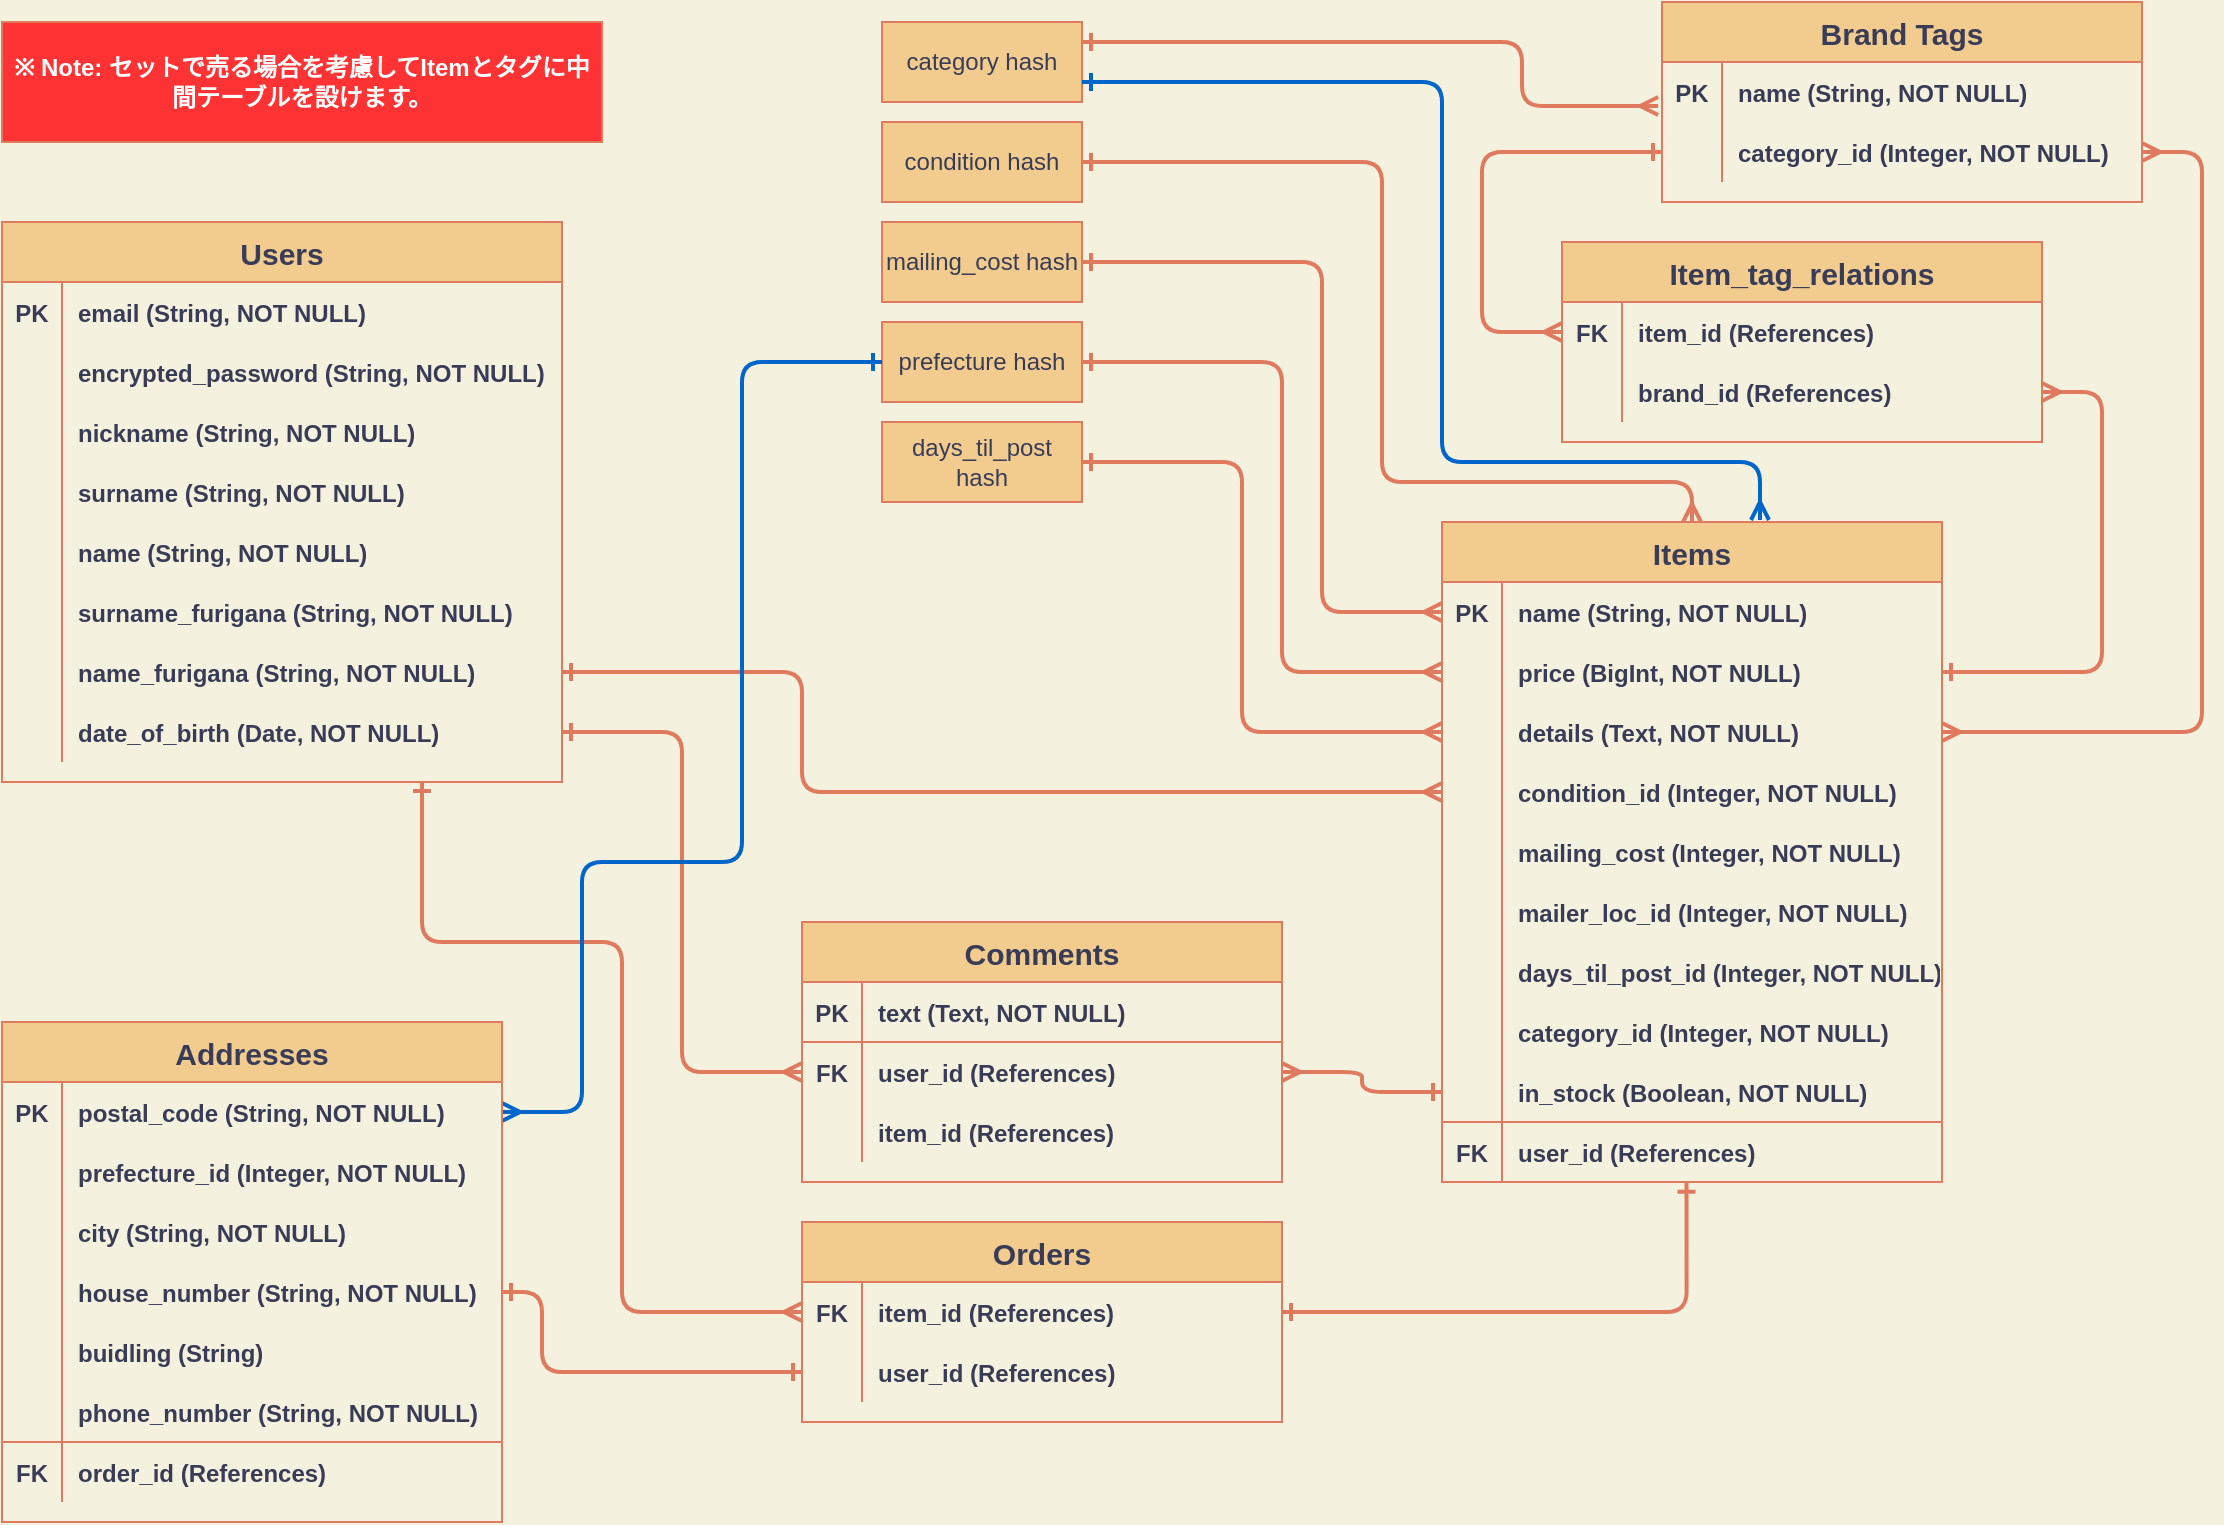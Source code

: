 <mxfile version="14.2.4" type="embed">
    <diagram id="wssAqdVFBSoxanLyzvGt" name="Page-1">
        <mxGraphModel dx="968" dy="557" grid="1" gridSize="10" guides="1" tooltips="1" connect="1" arrows="1" fold="1" page="1" pageScale="1" pageWidth="1169" pageHeight="827" background="#F4F1DE" math="0" shadow="0">
            <root>
                <mxCell id="0"/>
                <mxCell id="1" parent="0"/>
                <mxCell id="485" value="" style="fontSize=12;html=1;endArrow=ERmany;strokeColor=#E07A5F;strokeWidth=2;fillColor=#F2CC8F;entryX=0;entryY=0.5;entryDx=0;entryDy=0;exitX=0.75;exitY=1;exitDx=0;exitDy=0;edgeStyle=orthogonalEdgeStyle;startArrow=ERone;startFill=0;" parent="1" source="361" target="476" edge="1">
                    <mxGeometry width="100" height="100" relative="1" as="geometry">
                        <mxPoint x="340" y="470" as="sourcePoint"/>
                        <mxPoint x="420" y="710" as="targetPoint"/>
                        <Array as="points">
                            <mxPoint x="290" y="480"/>
                            <mxPoint x="390" y="480"/>
                            <mxPoint x="390" y="665"/>
                        </Array>
                    </mxGeometry>
                </mxCell>
                <mxCell id="419" value="" style="fontSize=12;html=1;endArrow=ERmany;strokeColor=#E07A5F;strokeWidth=2;fillColor=#F2CC8F;entryX=0;entryY=0.5;entryDx=0;entryDy=0;exitX=1;exitY=0.5;exitDx=0;exitDy=0;edgeStyle=orthogonalEdgeStyle;startArrow=ERone;startFill=0;" parent="1" source="377" target="384" edge="1">
                    <mxGeometry width="100" height="100" relative="1" as="geometry">
                        <mxPoint x="510" y="270" as="sourcePoint"/>
                        <mxPoint x="430" y="370" as="targetPoint"/>
                    </mxGeometry>
                </mxCell>
                <mxCell id="429" value="" style="edgeStyle=orthogonalEdgeStyle;fontSize=12;html=1;endArrow=ERmany;strokeColor=#E07A5F;fillColor=#F2CC8F;strokeWidth=2;startArrow=ERone;startFill=0;endFill=0;entryX=0;entryY=0.5;entryDx=0;entryDy=0;exitX=1;exitY=0.5;exitDx=0;exitDy=0;" parent="1" source="374" target="342" edge="1">
                    <mxGeometry width="100" height="100" relative="1" as="geometry">
                        <mxPoint x="610" y="310" as="sourcePoint"/>
                        <mxPoint x="730" y="405" as="targetPoint"/>
                        <Array as="points">
                            <mxPoint x="480" y="345"/>
                            <mxPoint x="480" y="405"/>
                        </Array>
                    </mxGeometry>
                </mxCell>
                <mxCell id="418" value="" style="fontSize=12;html=1;endArrow=ERmany;strokeColor=#E07A5F;strokeWidth=2;fillColor=#F2CC8F;exitX=0;exitY=0.5;exitDx=0;exitDy=0;edgeStyle=orthogonalEdgeStyle;startArrow=ERone;startFill=0;entryX=1;entryY=0.5;entryDx=0;entryDy=0;" parent="1" source="482" target="384" edge="1">
                    <mxGeometry width="100" height="100" relative="1" as="geometry">
                        <mxPoint x="790" y="310" as="sourcePoint"/>
                        <mxPoint x="760" y="560" as="targetPoint"/>
                        <Array as="points">
                            <mxPoint x="760" y="555"/>
                            <mxPoint x="760" y="545"/>
                        </Array>
                    </mxGeometry>
                </mxCell>
                <mxCell id="425" value="prefecture hash" style="whiteSpace=wrap;html=1;align=center;rounded=0;sketch=0;strokeColor=#E07A5F;fillColor=#F2CC8F;fontColor=#393C56;" parent="1" vertex="1">
                    <mxGeometry x="520" y="170" width="100" height="40" as="geometry"/>
                </mxCell>
                <mxCell id="427" value="category hash" style="whiteSpace=wrap;html=1;align=center;rounded=0;sketch=0;strokeColor=#E07A5F;fillColor=#F2CC8F;fontColor=#393C56;" parent="1" vertex="1">
                    <mxGeometry x="520" y="20" width="100" height="40" as="geometry"/>
                </mxCell>
                <mxCell id="439" value="condition hash" style="whiteSpace=wrap;html=1;align=center;rounded=0;sketch=0;strokeColor=#E07A5F;fillColor=#F2CC8F;fontColor=#393C56;" parent="1" vertex="1">
                    <mxGeometry x="520" y="70" width="100" height="40" as="geometry"/>
                </mxCell>
                <mxCell id="440" value="" style="edgeStyle=orthogonalEdgeStyle;fontSize=12;html=1;endArrow=ERmany;fillColor=#F2CC8F;strokeWidth=2;startArrow=ERone;startFill=0;endFill=0;exitX=1;exitY=0.75;exitDx=0;exitDy=0;strokeColor=#0066CC;" parent="1" source="427" edge="1">
                    <mxGeometry width="100" height="100" relative="1" as="geometry">
                        <mxPoint x="690" y="40" as="sourcePoint"/>
                        <mxPoint x="959" y="269" as="targetPoint"/>
                        <Array as="points">
                            <mxPoint x="800" y="50"/>
                            <mxPoint x="800" y="240"/>
                            <mxPoint x="959" y="240"/>
                        </Array>
                    </mxGeometry>
                </mxCell>
                <mxCell id="442" value="&lt;b&gt;※ Note: セットで売る場合を考慮してItemとタグに中間テーブルを設けます。&lt;/b&gt;" style="whiteSpace=wrap;html=1;align=center;rounded=0;sketch=0;strokeColor=#E07A5F;fillColor=#FF3333;fontColor=#FFFFFF;" parent="1" vertex="1">
                    <mxGeometry x="80" y="20" width="300" height="60" as="geometry"/>
                </mxCell>
                <mxCell id="486" value="" style="fontSize=12;html=1;endArrow=ERone;strokeColor=#E07A5F;strokeWidth=2;fillColor=#F2CC8F;entryX=1;entryY=0.5;entryDx=0;entryDy=0;exitX=0.489;exitY=1.011;exitDx=0;exitDy=0;edgeStyle=orthogonalEdgeStyle;startArrow=ERone;startFill=0;exitPerimeter=0;endFill=0;" parent="1" source="351" target="476" edge="1">
                    <mxGeometry width="100" height="100" relative="1" as="geometry">
                        <mxPoint x="920" y="670" as="sourcePoint"/>
                        <mxPoint x="840" y="750" as="targetPoint"/>
                    </mxGeometry>
                </mxCell>
                <mxCell id="490" value="" style="edgeStyle=orthogonalEdgeStyle;fontSize=12;html=1;endArrow=ERmany;strokeColor=#E07A5F;fillColor=#F2CC8F;exitX=0;exitY=0.5;exitDx=0;exitDy=0;strokeWidth=2;startArrow=ERone;startFill=0;endFill=0;entryX=0;entryY=0.5;entryDx=0;entryDy=0;" parent="1" source="487" target="431" edge="1">
                    <mxGeometry width="100" height="100" relative="1" as="geometry">
                        <mxPoint x="740" y="170" as="sourcePoint"/>
                        <mxPoint x="872.5" y="280" as="targetPoint"/>
                        <Array as="points">
                            <mxPoint x="820" y="85"/>
                            <mxPoint x="820" y="175"/>
                        </Array>
                    </mxGeometry>
                </mxCell>
                <mxCell id="491" value="" style="edgeStyle=orthogonalEdgeStyle;fontSize=12;html=1;endArrow=ERone;strokeColor=#E07A5F;fillColor=#F2CC8F;exitX=1;exitY=0.5;exitDx=0;exitDy=0;strokeWidth=2;startArrow=ERmany;startFill=0;endFill=0;entryX=1;entryY=0.5;entryDx=0;entryDy=0;" parent="1" source="434" target="336" edge="1">
                    <mxGeometry width="100" height="100" relative="1" as="geometry">
                        <mxPoint x="1150" y="250" as="sourcePoint"/>
                        <mxPoint x="1100" y="340" as="targetPoint"/>
                        <Array as="points">
                            <mxPoint x="1130" y="205"/>
                            <mxPoint x="1130" y="345"/>
                        </Array>
                    </mxGeometry>
                </mxCell>
                <mxCell id="498" value="mailing_cost hash" style="whiteSpace=wrap;html=1;align=center;rounded=0;sketch=0;strokeColor=#E07A5F;fillColor=#F2CC8F;fontColor=#393C56;" parent="1" vertex="1">
                    <mxGeometry x="520" y="120" width="100" height="40" as="geometry"/>
                </mxCell>
                <mxCell id="499" value="days_til_post hash" style="whiteSpace=wrap;html=1;align=center;rounded=0;sketch=0;strokeColor=#E07A5F;fillColor=#F2CC8F;fontColor=#393C56;" parent="1" vertex="1">
                    <mxGeometry x="520" y="220" width="100" height="40" as="geometry"/>
                </mxCell>
                <mxCell id="502" value="" style="edgeStyle=orthogonalEdgeStyle;fontSize=12;html=1;endArrow=ERmany;strokeColor=#E07A5F;fillColor=#F2CC8F;strokeWidth=2;startArrow=ERmany;startFill=0;endFill=0;entryX=1;entryY=0.5;entryDx=0;entryDy=0;exitX=1;exitY=0.5;exitDx=0;exitDy=0;" parent="1" source="487" target="339" edge="1">
                    <mxGeometry width="100" height="100" relative="1" as="geometry">
                        <mxPoint x="1150" y="170" as="sourcePoint"/>
                        <mxPoint x="1070" y="380" as="targetPoint"/>
                        <Array as="points">
                            <mxPoint x="1180" y="85"/>
                            <mxPoint x="1180" y="375"/>
                        </Array>
                    </mxGeometry>
                </mxCell>
                <mxCell id="504" value="" style="edgeStyle=orthogonalEdgeStyle;fontSize=12;html=1;endArrow=ERmany;strokeColor=#E07A5F;fillColor=#F2CC8F;strokeWidth=2;startArrow=ERone;startFill=0;endFill=0;exitX=1;exitY=0.5;exitDx=0;exitDy=0;entryX=0.5;entryY=0;entryDx=0;entryDy=0;" parent="1" target="332" edge="1">
                    <mxGeometry width="100" height="100" relative="1" as="geometry">
                        <mxPoint x="620" y="90" as="sourcePoint"/>
                        <mxPoint x="988" y="320" as="targetPoint"/>
                        <Array as="points">
                            <mxPoint x="770" y="90"/>
                            <mxPoint x="770" y="250"/>
                            <mxPoint x="925" y="250"/>
                        </Array>
                    </mxGeometry>
                </mxCell>
                <mxCell id="505" value="" style="edgeStyle=orthogonalEdgeStyle;fontSize=12;html=1;endArrow=ERmany;strokeColor=#E07A5F;fillColor=#F2CC8F;strokeWidth=2;startArrow=ERone;startFill=0;endFill=0;exitX=1;exitY=0.5;exitDx=0;exitDy=0;entryX=0;entryY=0.5;entryDx=0;entryDy=0;" parent="1" source="498" target="333" edge="1">
                    <mxGeometry width="100" height="100" relative="1" as="geometry">
                        <mxPoint x="630" y="100" as="sourcePoint"/>
                        <mxPoint x="740" y="290" as="targetPoint"/>
                        <Array as="points">
                            <mxPoint x="740" y="140"/>
                            <mxPoint x="740" y="315"/>
                        </Array>
                    </mxGeometry>
                </mxCell>
                <mxCell id="506" value="" style="edgeStyle=orthogonalEdgeStyle;fontSize=12;html=1;endArrow=ERmany;strokeColor=#E07A5F;fillColor=#F2CC8F;strokeWidth=2;startArrow=ERone;startFill=0;endFill=0;entryX=0;entryY=0.5;entryDx=0;entryDy=0;" parent="1" target="336" edge="1">
                    <mxGeometry width="100" height="100" relative="1" as="geometry">
                        <mxPoint x="620" y="190" as="sourcePoint"/>
                        <mxPoint x="780" y="365" as="targetPoint"/>
                        <Array as="points">
                            <mxPoint x="720" y="190"/>
                            <mxPoint x="720" y="345"/>
                        </Array>
                    </mxGeometry>
                </mxCell>
                <mxCell id="507" value="" style="edgeStyle=orthogonalEdgeStyle;fontSize=12;html=1;endArrow=ERmany;strokeColor=#E07A5F;fillColor=#F2CC8F;strokeWidth=2;startArrow=ERone;startFill=0;endFill=0;entryX=0;entryY=0.5;entryDx=0;entryDy=0;" parent="1" target="339" edge="1">
                    <mxGeometry width="100" height="100" relative="1" as="geometry">
                        <mxPoint x="620" y="240" as="sourcePoint"/>
                        <mxPoint x="800" y="395" as="targetPoint"/>
                        <Array as="points">
                            <mxPoint x="700" y="240"/>
                            <mxPoint x="700" y="375"/>
                        </Array>
                    </mxGeometry>
                </mxCell>
                <mxCell id="508" value="" style="edgeStyle=orthogonalEdgeStyle;fontSize=12;html=1;endArrow=ERmany;fillColor=#F2CC8F;strokeWidth=2;startArrow=ERone;startFill=0;endFill=0;exitX=0;exitY=0.5;exitDx=0;exitDy=0;entryX=1;entryY=0.5;entryDx=0;entryDy=0;strokeColor=#0066CC;" parent="1" source="425" target="391" edge="1">
                    <mxGeometry width="100" height="100" relative="1" as="geometry">
                        <mxPoint x="370" y="355" as="sourcePoint"/>
                        <mxPoint x="560" y="450" as="targetPoint"/>
                        <Array as="points">
                            <mxPoint x="450" y="190"/>
                            <mxPoint x="450" y="440"/>
                            <mxPoint x="370" y="440"/>
                            <mxPoint x="370" y="565"/>
                        </Array>
                    </mxGeometry>
                </mxCell>
                <mxCell id="518" value="" style="edgeStyle=orthogonalEdgeStyle;fontSize=12;html=1;endArrow=ERmany;strokeColor=#E07A5F;fillColor=#F2CC8F;strokeWidth=2;startArrow=ERone;startFill=0;endFill=0;exitX=1;exitY=0.25;exitDx=0;exitDy=0;entryX=-0.008;entryY=0.733;entryDx=0;entryDy=0;entryPerimeter=0;" parent="1" source="427" target="329" edge="1">
                    <mxGeometry width="100" height="100" relative="1" as="geometry">
                        <mxPoint x="630" y="60" as="sourcePoint"/>
                        <mxPoint x="998" y="280" as="targetPoint"/>
                        <Array as="points">
                            <mxPoint x="840" y="30"/>
                            <mxPoint x="840" y="62"/>
                        </Array>
                    </mxGeometry>
                </mxCell>
                <mxCell id="519" value="" style="fontSize=12;html=1;endArrow=ERone;strokeColor=#E07A5F;strokeWidth=2;fillColor=#F2CC8F;exitX=1;exitY=0.5;exitDx=0;exitDy=0;edgeStyle=orthogonalEdgeStyle;startArrow=ERone;startFill=0;endFill=0;" parent="1" source="422" target="479" edge="1">
                    <mxGeometry width="100" height="100" relative="1" as="geometry">
                        <mxPoint x="300" y="410" as="sourcePoint"/>
                        <mxPoint x="490" y="675" as="targetPoint"/>
                        <Array as="points">
                            <mxPoint x="350" y="655"/>
                            <mxPoint x="350" y="695"/>
                        </Array>
                    </mxGeometry>
                </mxCell>
                <mxCell id="327" value="Tables" parent="0"/>
                <mxCell id="328" value="Brand Tags" style="shape=table;startSize=30;container=1;collapsible=1;childLayout=tableLayout;fixedRows=1;rowLines=0;fontStyle=1;align=center;resizeLast=1;fontSize=15;fillColor=#F2CC8F;strokeColor=#E07A5F;fontColor=#393C56;" parent="327" vertex="1">
                    <mxGeometry x="910" y="10" width="240" height="100" as="geometry"/>
                </mxCell>
                <mxCell id="329" value="" style="shape=partialRectangle;collapsible=0;dropTarget=0;pointerEvents=0;fillColor=none;top=0;left=0;bottom=1;right=0;points=[[0,0.5],[1,0.5]];portConstraint=eastwest;strokeColor=none;fontColor=#393C56;" parent="328" vertex="1">
                    <mxGeometry y="30" width="240" height="30" as="geometry"/>
                </mxCell>
                <mxCell id="330" value="PK" style="shape=partialRectangle;connectable=0;fillColor=none;top=0;left=0;bottom=0;right=0;fontStyle=1;overflow=hidden;strokeColor=#E07A5F;fontColor=#393C56;" parent="329" vertex="1">
                    <mxGeometry width="30" height="30" as="geometry"/>
                </mxCell>
                <mxCell id="331" value="name (String, NOT NULL)" style="shape=partialRectangle;connectable=0;fillColor=none;top=0;left=0;bottom=0;right=0;align=left;spacingLeft=6;fontStyle=1;overflow=hidden;strokeColor=#E07A5F;fontColor=#393C56;" parent="329" vertex="1">
                    <mxGeometry x="30" width="210" height="30" as="geometry"/>
                </mxCell>
                <mxCell id="487" value="" style="shape=partialRectangle;collapsible=0;dropTarget=0;pointerEvents=0;fillColor=none;top=0;left=0;bottom=1;right=0;points=[[0,0.5],[1,0.5]];portConstraint=eastwest;strokeColor=none;fontColor=#393C56;" parent="328" vertex="1">
                    <mxGeometry y="60" width="240" height="30" as="geometry"/>
                </mxCell>
                <mxCell id="488" value="" style="shape=partialRectangle;connectable=0;fillColor=none;top=0;left=0;bottom=0;right=0;fontStyle=1;overflow=hidden;strokeColor=#E07A5F;fontColor=#393C56;" parent="487" vertex="1">
                    <mxGeometry width="30" height="30" as="geometry"/>
                </mxCell>
                <mxCell id="489" value="category_id (Integer, NOT NULL)" style="shape=partialRectangle;connectable=0;fillColor=none;top=0;left=0;bottom=0;right=0;align=left;spacingLeft=6;fontStyle=1;overflow=hidden;strokeColor=#E07A5F;fontColor=#393C56;" parent="487" vertex="1">
                    <mxGeometry x="30" width="210" height="30" as="geometry"/>
                </mxCell>
                <mxCell id="332" value="Items" style="shape=table;startSize=30;container=1;collapsible=1;childLayout=tableLayout;fixedRows=1;rowLines=0;fontStyle=1;align=center;resizeLast=1;fontSize=15;fillColor=#F2CC8F;strokeColor=#E07A5F;fontColor=#393C56;" parent="327" vertex="1">
                    <mxGeometry x="800" y="270" width="250" height="330" as="geometry"/>
                </mxCell>
                <mxCell id="333" value="" style="shape=partialRectangle;collapsible=0;dropTarget=0;pointerEvents=0;fillColor=none;top=0;left=0;bottom=1;right=0;points=[[0,0.5],[1,0.5]];portConstraint=eastwest;strokeColor=none;fontColor=#393C56;" parent="332" vertex="1">
                    <mxGeometry y="30" width="250" height="30" as="geometry"/>
                </mxCell>
                <mxCell id="334" value="PK" style="shape=partialRectangle;connectable=0;fillColor=none;top=0;left=0;bottom=0;right=0;fontStyle=1;overflow=hidden;strokeColor=#E07A5F;fontColor=#393C56;" parent="333" vertex="1">
                    <mxGeometry width="30" height="30" as="geometry"/>
                </mxCell>
                <mxCell id="335" value="name (String, NOT NULL)" style="shape=partialRectangle;connectable=0;fillColor=none;top=0;left=0;bottom=0;right=0;align=left;spacingLeft=6;fontStyle=1;overflow=hidden;strokeColor=#E07A5F;fontColor=#393C56;" parent="333" vertex="1">
                    <mxGeometry x="30" width="220" height="30" as="geometry"/>
                </mxCell>
                <mxCell id="336" value="" style="shape=partialRectangle;collapsible=0;dropTarget=0;pointerEvents=0;fillColor=none;top=0;left=0;bottom=1;right=0;points=[[0,0.5],[1,0.5]];portConstraint=eastwest;strokeColor=none;fontColor=#393C56;" parent="332" vertex="1">
                    <mxGeometry y="60" width="250" height="30" as="geometry"/>
                </mxCell>
                <mxCell id="337" value="" style="shape=partialRectangle;connectable=0;fillColor=none;top=0;left=0;bottom=0;right=0;fontStyle=1;overflow=hidden;strokeColor=#E07A5F;fontColor=#393C56;" parent="336" vertex="1">
                    <mxGeometry width="30" height="30" as="geometry"/>
                </mxCell>
                <mxCell id="338" value="price (BigInt, NOT NULL)" style="shape=partialRectangle;connectable=0;fillColor=none;top=0;left=0;bottom=0;right=0;align=left;spacingLeft=6;fontStyle=1;overflow=hidden;strokeColor=#E07A5F;fontColor=#393C56;" parent="336" vertex="1">
                    <mxGeometry x="30" width="220" height="30" as="geometry"/>
                </mxCell>
                <mxCell id="339" value="" style="shape=partialRectangle;collapsible=0;dropTarget=0;pointerEvents=0;fillColor=none;top=0;left=0;bottom=1;right=0;points=[[0,0.5],[1,0.5]];portConstraint=eastwest;strokeColor=none;fontColor=#393C56;" parent="332" vertex="1">
                    <mxGeometry y="90" width="250" height="30" as="geometry"/>
                </mxCell>
                <mxCell id="340" value="" style="shape=partialRectangle;connectable=0;fillColor=none;top=0;left=0;bottom=0;right=0;fontStyle=1;overflow=hidden;strokeColor=#E07A5F;fontColor=#393C56;" parent="339" vertex="1">
                    <mxGeometry width="30" height="30" as="geometry"/>
                </mxCell>
                <mxCell id="341" value="details (Text, NOT NULL)" style="shape=partialRectangle;connectable=0;fillColor=none;top=0;left=0;bottom=0;right=0;align=left;spacingLeft=6;fontStyle=1;overflow=hidden;strokeColor=#E07A5F;fontColor=#393C56;" parent="339" vertex="1">
                    <mxGeometry x="30" width="220" height="30" as="geometry"/>
                </mxCell>
                <mxCell id="342" value="" style="shape=partialRectangle;collapsible=0;dropTarget=0;pointerEvents=0;fillColor=none;top=0;left=0;bottom=1;right=0;points=[[0,0.5],[1,0.5]];portConstraint=eastwest;strokeColor=none;fontColor=#393C56;" parent="332" vertex="1">
                    <mxGeometry y="120" width="250" height="30" as="geometry"/>
                </mxCell>
                <mxCell id="343" value="" style="shape=partialRectangle;connectable=0;fillColor=none;top=0;left=0;bottom=0;right=0;fontStyle=1;overflow=hidden;strokeColor=#E07A5F;fontColor=#393C56;" parent="342" vertex="1">
                    <mxGeometry width="30" height="30" as="geometry"/>
                </mxCell>
                <mxCell id="344" value="condition_id (Integer, NOT NULL)" style="shape=partialRectangle;connectable=0;fillColor=none;top=0;left=0;bottom=0;right=0;align=left;spacingLeft=6;fontStyle=1;overflow=hidden;strokeColor=#E07A5F;fontColor=#393C56;" parent="342" vertex="1">
                    <mxGeometry x="30" width="220" height="30" as="geometry"/>
                </mxCell>
                <mxCell id="469" value="" style="shape=partialRectangle;collapsible=0;dropTarget=0;pointerEvents=0;fillColor=none;top=0;left=0;bottom=1;right=0;points=[[0,0.5],[1,0.5]];portConstraint=eastwest;strokeColor=none;fontColor=#393C56;" parent="332" vertex="1">
                    <mxGeometry y="150" width="250" height="30" as="geometry"/>
                </mxCell>
                <mxCell id="470" value="" style="shape=partialRectangle;connectable=0;fillColor=none;top=0;left=0;bottom=0;right=0;fontStyle=1;overflow=hidden;strokeColor=#E07A5F;fontColor=#393C56;" parent="469" vertex="1">
                    <mxGeometry width="30" height="30" as="geometry"/>
                </mxCell>
                <mxCell id="471" value="mailing_cost (Integer, NOT NULL)" style="shape=partialRectangle;connectable=0;fillColor=none;top=0;left=0;bottom=0;right=0;align=left;spacingLeft=6;fontStyle=1;overflow=hidden;strokeColor=#E07A5F;fontColor=#393C56;" parent="469" vertex="1">
                    <mxGeometry x="30" width="220" height="30" as="geometry"/>
                </mxCell>
                <mxCell id="345" value="" style="shape=partialRectangle;collapsible=0;dropTarget=0;pointerEvents=0;fillColor=none;top=0;left=0;bottom=1;right=0;points=[[0,0.5],[1,0.5]];portConstraint=eastwest;strokeColor=none;fontColor=#393C56;" parent="332" vertex="1">
                    <mxGeometry y="180" width="250" height="30" as="geometry"/>
                </mxCell>
                <mxCell id="346" value="" style="shape=partialRectangle;connectable=0;fillColor=none;top=0;left=0;bottom=0;right=0;fontStyle=1;overflow=hidden;strokeColor=#E07A5F;fontColor=#393C56;" parent="345" vertex="1">
                    <mxGeometry width="30" height="30" as="geometry"/>
                </mxCell>
                <mxCell id="347" value="mailer_loc_id (Integer, NOT NULL)" style="shape=partialRectangle;connectable=0;fillColor=none;top=0;left=0;bottom=0;right=0;align=left;spacingLeft=6;fontStyle=1;overflow=hidden;strokeColor=#E07A5F;fontColor=#393C56;" parent="345" vertex="1">
                    <mxGeometry x="30" width="220" height="30" as="geometry"/>
                </mxCell>
                <mxCell id="348" value="" style="shape=partialRectangle;collapsible=0;dropTarget=0;pointerEvents=0;fillColor=none;top=0;left=0;bottom=1;right=0;points=[[0,0.5],[1,0.5]];portConstraint=eastwest;fontColor=#393C56;strokeColor=none;" parent="332" vertex="1">
                    <mxGeometry y="210" width="250" height="30" as="geometry"/>
                </mxCell>
                <mxCell id="349" value="" style="shape=partialRectangle;connectable=0;fillColor=none;top=0;left=0;bottom=0;right=0;fontStyle=1;overflow=hidden;strokeColor=#E07A5F;fontColor=#393C56;" parent="348" vertex="1">
                    <mxGeometry width="30" height="30" as="geometry"/>
                </mxCell>
                <mxCell id="350" value="days_til_post_id (Integer, NOT NULL)" style="shape=partialRectangle;connectable=0;fillColor=none;top=0;left=0;bottom=0;right=0;align=left;spacingLeft=6;fontStyle=1;overflow=hidden;fontColor=#393C56;" parent="348" vertex="1">
                    <mxGeometry x="30" width="220" height="30" as="geometry"/>
                </mxCell>
                <mxCell id="509" value="" style="shape=partialRectangle;collapsible=0;dropTarget=0;pointerEvents=0;fillColor=none;top=0;left=0;bottom=1;right=0;points=[[0,0.5],[1,0.5]];portConstraint=eastwest;fontColor=#393C56;strokeColor=none;" parent="332" vertex="1">
                    <mxGeometry y="240" width="250" height="30" as="geometry"/>
                </mxCell>
                <mxCell id="510" value="" style="shape=partialRectangle;connectable=0;fillColor=none;top=0;left=0;bottom=0;right=0;fontStyle=1;overflow=hidden;strokeColor=#E07A5F;fontColor=#393C56;" parent="509" vertex="1">
                    <mxGeometry width="30" height="30" as="geometry"/>
                </mxCell>
                <mxCell id="511" value="category_id (Integer, NOT NULL)" style="shape=partialRectangle;connectable=0;fillColor=none;top=0;left=0;bottom=0;right=0;align=left;spacingLeft=6;fontStyle=1;overflow=hidden;fontColor=#393C56;" parent="509" vertex="1">
                    <mxGeometry x="30" width="220" height="30" as="geometry"/>
                </mxCell>
                <mxCell id="482" value="" style="shape=partialRectangle;collapsible=0;dropTarget=0;pointerEvents=0;fillColor=none;top=0;left=0;bottom=1;right=0;points=[[0,0.5],[1,0.5]];portConstraint=eastwest;strokeColor=#E07A5F;fontColor=#393C56;" parent="332" vertex="1">
                    <mxGeometry y="270" width="250" height="30" as="geometry"/>
                </mxCell>
                <mxCell id="483" value="" style="shape=partialRectangle;connectable=0;fillColor=none;top=0;left=0;bottom=0;right=0;fontStyle=1;overflow=hidden;strokeColor=#E07A5F;fontColor=#393C56;" parent="482" vertex="1">
                    <mxGeometry width="30" height="30" as="geometry"/>
                </mxCell>
                <mxCell id="484" value="in_stock (Boolean, NOT NULL)" style="shape=partialRectangle;connectable=0;fillColor=none;top=0;left=0;bottom=0;right=0;align=left;spacingLeft=6;fontStyle=1;overflow=hidden;strokeColor=#E07A5F;fontColor=#393C56;" parent="482" vertex="1">
                    <mxGeometry x="30" width="220" height="30" as="geometry"/>
                </mxCell>
                <mxCell id="351" value="" style="shape=partialRectangle;collapsible=0;dropTarget=0;pointerEvents=0;fillColor=none;top=0;left=0;bottom=0;right=0;points=[[0,0.5],[1,0.5]];portConstraint=eastwest;strokeColor=#E07A5F;fontColor=#393C56;" parent="332" vertex="1">
                    <mxGeometry y="300" width="250" height="30" as="geometry"/>
                </mxCell>
                <mxCell id="352" value="FK" style="shape=partialRectangle;connectable=0;fillColor=none;top=0;left=0;bottom=0;right=0;editable=1;overflow=hidden;fontStyle=1;strokeColor=#E07A5F;fontColor=#393C56;" parent="351" vertex="1">
                    <mxGeometry width="30" height="30" as="geometry"/>
                </mxCell>
                <mxCell id="353" value="user_id (References)" style="shape=partialRectangle;connectable=0;fillColor=none;top=0;left=0;bottom=0;right=0;align=left;spacingLeft=6;overflow=hidden;fontStyle=1;strokeColor=#E07A5F;fontColor=#393C56;" parent="351" vertex="1">
                    <mxGeometry x="30" width="220" height="30" as="geometry"/>
                </mxCell>
                <mxCell id="361" value="Users" style="shape=table;startSize=30;container=1;collapsible=1;childLayout=tableLayout;fixedRows=1;rowLines=0;fontStyle=1;align=center;resizeLast=1;fontSize=15;fillColor=#F2CC8F;strokeColor=#E07A5F;fontColor=#393C56;" parent="327" vertex="1">
                    <mxGeometry x="80" y="120" width="280" height="280" as="geometry"/>
                </mxCell>
                <mxCell id="362" value="" style="shape=partialRectangle;collapsible=0;dropTarget=0;pointerEvents=0;fillColor=none;top=0;left=0;bottom=1;right=0;points=[[0,0.5],[1,0.5]];portConstraint=eastwest;strokeColor=none;fontColor=#393C56;" parent="361" vertex="1">
                    <mxGeometry y="30" width="280" height="30" as="geometry"/>
                </mxCell>
                <mxCell id="363" value="PK" style="shape=partialRectangle;connectable=0;fillColor=none;top=0;left=0;bottom=0;right=0;fontStyle=1;overflow=hidden;strokeColor=#E07A5F;fontColor=#393C56;" parent="362" vertex="1">
                    <mxGeometry width="30" height="30" as="geometry"/>
                </mxCell>
                <mxCell id="364" value="email (String, NOT NULL)" style="shape=partialRectangle;connectable=0;fillColor=none;top=0;left=0;bottom=0;right=0;align=left;spacingLeft=6;fontStyle=1;overflow=hidden;strokeColor=#E07A5F;fontColor=#393C56;" parent="362" vertex="1">
                    <mxGeometry x="30" width="250" height="30" as="geometry"/>
                </mxCell>
                <mxCell id="365" value="" style="shape=partialRectangle;collapsible=0;dropTarget=0;pointerEvents=0;fillColor=none;top=0;left=0;bottom=1;right=0;points=[[0,0.5],[1,0.5]];portConstraint=eastwest;strokeColor=none;fontColor=#393C56;" parent="361" vertex="1">
                    <mxGeometry y="60" width="280" height="30" as="geometry"/>
                </mxCell>
                <mxCell id="366" value="" style="shape=partialRectangle;connectable=0;fillColor=none;top=0;left=0;bottom=0;right=0;fontStyle=1;overflow=hidden;strokeColor=#E07A5F;fontColor=#393C56;" parent="365" vertex="1">
                    <mxGeometry width="30" height="30" as="geometry"/>
                </mxCell>
                <mxCell id="367" value="encrypted_password (String, NOT NULL)" style="shape=partialRectangle;connectable=0;fillColor=none;top=0;left=0;bottom=0;right=0;align=left;spacingLeft=6;fontStyle=1;overflow=hidden;strokeColor=#E07A5F;fontColor=#393C56;" parent="365" vertex="1">
                    <mxGeometry x="30" width="250" height="30" as="geometry"/>
                </mxCell>
                <mxCell id="368" value="" style="shape=partialRectangle;collapsible=0;dropTarget=0;pointerEvents=0;fillColor=none;top=0;left=0;bottom=1;right=0;points=[[0,0.5],[1,0.5]];portConstraint=eastwest;strokeColor=none;fontColor=#393C56;" parent="361" vertex="1">
                    <mxGeometry y="90" width="280" height="30" as="geometry"/>
                </mxCell>
                <mxCell id="369" value="" style="shape=partialRectangle;connectable=0;fillColor=none;top=0;left=0;bottom=0;right=0;fontStyle=1;overflow=hidden;strokeColor=#E07A5F;fontColor=#393C56;" parent="368" vertex="1">
                    <mxGeometry width="30" height="30" as="geometry"/>
                </mxCell>
                <mxCell id="370" value="nickname (String, NOT NULL)" style="shape=partialRectangle;connectable=0;fillColor=none;top=0;left=0;bottom=0;right=0;align=left;spacingLeft=6;fontStyle=1;overflow=hidden;strokeColor=#E07A5F;fontColor=#393C56;" parent="368" vertex="1">
                    <mxGeometry x="30" width="250" height="30" as="geometry"/>
                </mxCell>
                <mxCell id="371" value="" style="shape=partialRectangle;collapsible=0;dropTarget=0;pointerEvents=0;fillColor=none;top=0;left=0;bottom=1;right=0;points=[[0,0.5],[1,0.5]];portConstraint=eastwest;strokeColor=none;fontColor=#393C56;" parent="361" vertex="1">
                    <mxGeometry y="120" width="280" height="30" as="geometry"/>
                </mxCell>
                <mxCell id="372" value="" style="shape=partialRectangle;connectable=0;fillColor=none;top=0;left=0;bottom=0;right=0;fontStyle=1;overflow=hidden;strokeColor=#E07A5F;fontColor=#393C56;" parent="371" vertex="1">
                    <mxGeometry width="30" height="30" as="geometry"/>
                </mxCell>
                <mxCell id="373" value="surname (String, NOT NULL)" style="shape=partialRectangle;connectable=0;fillColor=none;top=0;left=0;bottom=0;right=0;align=left;spacingLeft=6;fontStyle=1;overflow=hidden;strokeColor=#E07A5F;fontColor=#393C56;" parent="371" vertex="1">
                    <mxGeometry x="30" width="250" height="30" as="geometry"/>
                </mxCell>
                <mxCell id="492" value="" style="shape=partialRectangle;collapsible=0;dropTarget=0;pointerEvents=0;fillColor=none;top=0;left=0;bottom=1;right=0;points=[[0,0.5],[1,0.5]];portConstraint=eastwest;strokeColor=none;fontColor=#393C56;" parent="361" vertex="1">
                    <mxGeometry y="150" width="280" height="30" as="geometry"/>
                </mxCell>
                <mxCell id="493" value="" style="shape=partialRectangle;connectable=0;fillColor=none;top=0;left=0;bottom=0;right=0;fontStyle=1;overflow=hidden;strokeColor=#E07A5F;fontColor=#393C56;" parent="492" vertex="1">
                    <mxGeometry width="30" height="30" as="geometry"/>
                </mxCell>
                <mxCell id="494" value="name (String, NOT NULL)" style="shape=partialRectangle;connectable=0;fillColor=none;top=0;left=0;bottom=0;right=0;align=left;spacingLeft=6;fontStyle=1;overflow=hidden;strokeColor=#E07A5F;fontColor=#393C56;" parent="492" vertex="1">
                    <mxGeometry x="30" width="250" height="30" as="geometry"/>
                </mxCell>
                <mxCell id="495" value="" style="shape=partialRectangle;collapsible=0;dropTarget=0;pointerEvents=0;fillColor=none;top=0;left=0;bottom=1;right=0;points=[[0,0.5],[1,0.5]];portConstraint=eastwest;strokeColor=none;fontColor=#393C56;" parent="361" vertex="1">
                    <mxGeometry y="180" width="280" height="30" as="geometry"/>
                </mxCell>
                <mxCell id="496" value="" style="shape=partialRectangle;connectable=0;fillColor=none;top=0;left=0;bottom=0;right=0;fontStyle=1;overflow=hidden;strokeColor=#E07A5F;fontColor=#393C56;" parent="495" vertex="1">
                    <mxGeometry width="30" height="30" as="geometry"/>
                </mxCell>
                <mxCell id="497" value="surname_furigana (String, NOT NULL)" style="shape=partialRectangle;connectable=0;fillColor=none;top=0;left=0;bottom=0;right=0;align=left;spacingLeft=6;fontStyle=1;overflow=hidden;strokeColor=#E07A5F;fontColor=#393C56;" parent="495" vertex="1">
                    <mxGeometry x="30" width="250" height="30" as="geometry"/>
                </mxCell>
                <mxCell id="374" value="" style="shape=partialRectangle;collapsible=0;dropTarget=0;pointerEvents=0;fillColor=none;top=0;left=0;bottom=1;right=0;points=[[0,0.5],[1,0.5]];portConstraint=eastwest;strokeColor=none;fontColor=#393C56;" parent="361" vertex="1">
                    <mxGeometry y="210" width="280" height="30" as="geometry"/>
                </mxCell>
                <mxCell id="375" value="" style="shape=partialRectangle;connectable=0;fillColor=none;top=0;left=0;bottom=0;right=0;fontStyle=1;overflow=hidden;strokeColor=#E07A5F;fontColor=#393C56;" parent="374" vertex="1">
                    <mxGeometry width="30" height="30" as="geometry"/>
                </mxCell>
                <mxCell id="376" value="name_furigana (String, NOT NULL)" style="shape=partialRectangle;connectable=0;fillColor=none;top=0;left=0;bottom=0;right=0;align=left;spacingLeft=6;fontStyle=1;overflow=hidden;strokeColor=#E07A5F;fontColor=#393C56;" parent="374" vertex="1">
                    <mxGeometry x="30" width="250" height="30" as="geometry"/>
                </mxCell>
                <mxCell id="377" value="" style="shape=partialRectangle;collapsible=0;dropTarget=0;pointerEvents=0;fillColor=none;top=0;left=0;bottom=1;right=0;points=[[0,0.5],[1,0.5]];portConstraint=eastwest;strokeColor=none;fontColor=#393C56;" parent="361" vertex="1">
                    <mxGeometry y="240" width="280" height="30" as="geometry"/>
                </mxCell>
                <mxCell id="378" value="" style="shape=partialRectangle;connectable=0;fillColor=none;top=0;left=0;bottom=0;right=0;fontStyle=1;overflow=hidden;strokeColor=#E07A5F;fontColor=#393C56;" parent="377" vertex="1">
                    <mxGeometry width="30" height="30" as="geometry"/>
                </mxCell>
                <mxCell id="379" value="date_of_birth (Date, NOT NULL)" style="shape=partialRectangle;connectable=0;fillColor=none;top=0;left=0;bottom=0;right=0;align=left;spacingLeft=6;fontStyle=1;overflow=hidden;strokeColor=#E07A5F;fontColor=#393C56;" parent="377" vertex="1">
                    <mxGeometry x="30" width="250" height="30" as="geometry"/>
                </mxCell>
                <mxCell id="380" value="Comments" style="shape=table;startSize=30;container=1;collapsible=1;childLayout=tableLayout;fixedRows=1;rowLines=0;fontStyle=1;align=center;resizeLast=1;fontSize=15;fillColor=#F2CC8F;strokeColor=#E07A5F;fontColor=#393C56;" parent="327" vertex="1">
                    <mxGeometry x="480" y="470" width="240" height="130" as="geometry"/>
                </mxCell>
                <mxCell id="381" value="" style="shape=partialRectangle;collapsible=0;dropTarget=0;pointerEvents=0;fillColor=none;top=0;left=0;bottom=1;right=0;points=[[0,0.5],[1,0.5]];portConstraint=eastwest;strokeColor=#E07A5F;fontColor=#393C56;" parent="380" vertex="1">
                    <mxGeometry y="30" width="240" height="30" as="geometry"/>
                </mxCell>
                <mxCell id="382" value="PK" style="shape=partialRectangle;connectable=0;fillColor=none;top=0;left=0;bottom=0;right=0;fontStyle=1;overflow=hidden;strokeColor=#E07A5F;fontColor=#393C56;" parent="381" vertex="1">
                    <mxGeometry width="30" height="30" as="geometry"/>
                </mxCell>
                <mxCell id="383" value="text (Text, NOT NULL)" style="shape=partialRectangle;connectable=0;fillColor=none;top=0;left=0;bottom=0;right=0;align=left;spacingLeft=6;fontStyle=1;overflow=hidden;strokeColor=#E07A5F;fontColor=#393C56;" parent="381" vertex="1">
                    <mxGeometry x="30" width="210" height="30" as="geometry"/>
                </mxCell>
                <mxCell id="384" value="" style="shape=partialRectangle;collapsible=0;dropTarget=0;pointerEvents=0;fillColor=none;top=0;left=0;bottom=1;right=0;points=[[0,0.5],[1,0.5]];portConstraint=eastwest;strokeColor=none;fontColor=#393C56;" parent="380" vertex="1">
                    <mxGeometry y="60" width="240" height="30" as="geometry"/>
                </mxCell>
                <mxCell id="385" value="FK" style="shape=partialRectangle;connectable=0;fillColor=none;top=0;left=0;bottom=0;right=0;fontStyle=1;overflow=hidden;strokeColor=#E07A5F;fontColor=#393C56;" parent="384" vertex="1">
                    <mxGeometry width="30" height="30" as="geometry"/>
                </mxCell>
                <mxCell id="386" value="user_id (References)" style="shape=partialRectangle;connectable=0;fillColor=none;top=0;left=0;bottom=0;right=0;align=left;spacingLeft=6;fontStyle=1;overflow=hidden;strokeColor=#E07A5F;fontColor=#393C56;" parent="384" vertex="1">
                    <mxGeometry x="30" width="210" height="30" as="geometry"/>
                </mxCell>
                <mxCell id="387" value="" style="shape=partialRectangle;collapsible=0;dropTarget=0;pointerEvents=0;fillColor=none;top=0;left=0;bottom=1;right=0;points=[[0,0.5],[1,0.5]];portConstraint=eastwest;strokeColor=none;fontColor=#393C56;" parent="380" vertex="1">
                    <mxGeometry y="90" width="240" height="30" as="geometry"/>
                </mxCell>
                <mxCell id="388" value="" style="shape=partialRectangle;connectable=0;fillColor=none;top=0;left=0;bottom=0;right=0;fontStyle=1;overflow=hidden;strokeColor=#E07A5F;fontColor=#393C56;" parent="387" vertex="1">
                    <mxGeometry width="30" height="30" as="geometry"/>
                </mxCell>
                <mxCell id="389" value="item_id (References)" style="shape=partialRectangle;connectable=0;fillColor=none;top=0;left=0;bottom=0;right=0;align=left;spacingLeft=6;fontStyle=1;overflow=hidden;strokeColor=#E07A5F;fontColor=#393C56;" parent="387" vertex="1">
                    <mxGeometry x="30" width="210" height="30" as="geometry"/>
                </mxCell>
                <mxCell id="390" value="Addresses" style="shape=table;startSize=30;container=1;collapsible=1;childLayout=tableLayout;fixedRows=1;rowLines=0;fontStyle=1;align=center;resizeLast=1;fontSize=15;fillColor=#F2CC8F;strokeColor=#E07A5F;fontColor=#393C56;" parent="327" vertex="1">
                    <mxGeometry x="80" y="520" width="250" height="250" as="geometry"/>
                </mxCell>
                <mxCell id="391" value="" style="shape=partialRectangle;collapsible=0;dropTarget=0;pointerEvents=0;fillColor=none;top=0;left=0;bottom=1;right=0;points=[[0,0.5],[1,0.5]];portConstraint=eastwest;strokeColor=none;fontColor=#393C56;" parent="390" vertex="1">
                    <mxGeometry y="30" width="250" height="30" as="geometry"/>
                </mxCell>
                <mxCell id="392" value="PK" style="shape=partialRectangle;connectable=0;fillColor=none;top=0;left=0;bottom=0;right=0;fontStyle=1;overflow=hidden;strokeColor=#E07A5F;fontColor=#393C56;" parent="391" vertex="1">
                    <mxGeometry width="30" height="30" as="geometry"/>
                </mxCell>
                <mxCell id="393" value="postal_code (String, NOT NULL)" style="shape=partialRectangle;connectable=0;fillColor=none;top=0;left=0;bottom=0;right=0;align=left;spacingLeft=6;fontStyle=1;overflow=hidden;strokeColor=#E07A5F;fontColor=#393C56;" parent="391" vertex="1">
                    <mxGeometry x="30" width="220" height="30" as="geometry"/>
                </mxCell>
                <mxCell id="394" value="" style="shape=partialRectangle;collapsible=0;dropTarget=0;pointerEvents=0;fillColor=none;top=0;left=0;bottom=1;right=0;points=[[0,0.5],[1,0.5]];portConstraint=eastwest;strokeColor=none;fontColor=#393C56;" parent="390" vertex="1">
                    <mxGeometry y="60" width="250" height="30" as="geometry"/>
                </mxCell>
                <mxCell id="395" value="" style="shape=partialRectangle;connectable=0;fillColor=none;top=0;left=0;bottom=0;right=0;fontStyle=1;overflow=hidden;strokeColor=#E07A5F;fontColor=#393C56;" parent="394" vertex="1">
                    <mxGeometry width="30" height="30" as="geometry"/>
                </mxCell>
                <mxCell id="396" value="prefecture_id (Integer, NOT NULL)" style="shape=partialRectangle;connectable=0;fillColor=none;top=0;left=0;bottom=0;right=0;align=left;spacingLeft=6;fontStyle=1;overflow=hidden;strokeColor=#E07A5F;fontColor=#393C56;" parent="394" vertex="1">
                    <mxGeometry x="30" width="220" height="30" as="geometry"/>
                </mxCell>
                <mxCell id="397" value="" style="shape=partialRectangle;collapsible=0;dropTarget=0;pointerEvents=0;fillColor=none;top=0;left=0;bottom=1;right=0;points=[[0,0.5],[1,0.5]];portConstraint=eastwest;strokeColor=none;fontColor=#393C56;" parent="390" vertex="1">
                    <mxGeometry y="90" width="250" height="30" as="geometry"/>
                </mxCell>
                <mxCell id="398" value="" style="shape=partialRectangle;connectable=0;fillColor=none;top=0;left=0;bottom=0;right=0;fontStyle=1;overflow=hidden;strokeColor=#E07A5F;fontColor=#393C56;" parent="397" vertex="1">
                    <mxGeometry width="30" height="30" as="geometry"/>
                </mxCell>
                <mxCell id="399" value="city (String, NOT NULL)" style="shape=partialRectangle;connectable=0;fillColor=none;top=0;left=0;bottom=0;right=0;align=left;spacingLeft=6;fontStyle=1;overflow=hidden;strokeColor=#E07A5F;fontColor=#393C56;" parent="397" vertex="1">
                    <mxGeometry x="30" width="220" height="30" as="geometry"/>
                </mxCell>
                <mxCell id="422" value="" style="shape=partialRectangle;collapsible=0;dropTarget=0;pointerEvents=0;fillColor=none;top=0;left=0;bottom=1;right=0;points=[[0,0.5],[1,0.5]];portConstraint=eastwest;fontColor=#393C56;strokeColor=none;" parent="390" vertex="1">
                    <mxGeometry y="120" width="250" height="30" as="geometry"/>
                </mxCell>
                <mxCell id="423" value="" style="shape=partialRectangle;connectable=0;fillColor=none;top=0;left=0;bottom=0;right=0;fontStyle=1;overflow=hidden;strokeColor=#E07A5F;fontColor=#393C56;" parent="422" vertex="1">
                    <mxGeometry width="30" height="30" as="geometry"/>
                </mxCell>
                <mxCell id="424" value="house_number (String, NOT NULL)" style="shape=partialRectangle;connectable=0;fillColor=none;top=0;left=0;bottom=0;right=0;align=left;spacingLeft=6;fontStyle=1;overflow=hidden;strokeColor=#E07A5F;fontColor=#393C56;" parent="422" vertex="1">
                    <mxGeometry x="30" width="220" height="30" as="geometry"/>
                </mxCell>
                <mxCell id="400" value="" style="shape=partialRectangle;collapsible=0;dropTarget=0;pointerEvents=0;fillColor=none;top=0;left=0;bottom=1;right=0;points=[[0,0.5],[1,0.5]];portConstraint=eastwest;fontColor=#393C56;strokeColor=none;" parent="390" vertex="1">
                    <mxGeometry y="150" width="250" height="30" as="geometry"/>
                </mxCell>
                <mxCell id="401" value="" style="shape=partialRectangle;connectable=0;fillColor=none;top=0;left=0;bottom=0;right=0;fontStyle=1;overflow=hidden;strokeColor=#E07A5F;fontColor=#393C56;" parent="400" vertex="1">
                    <mxGeometry width="30" height="30" as="geometry"/>
                </mxCell>
                <mxCell id="402" value="buidling (String)" style="shape=partialRectangle;connectable=0;fillColor=none;top=0;left=0;bottom=0;right=0;align=left;spacingLeft=6;fontStyle=1;overflow=hidden;strokeColor=#E07A5F;fontColor=#393C56;" parent="400" vertex="1">
                    <mxGeometry x="30" width="220" height="30" as="geometry"/>
                </mxCell>
                <mxCell id="512" value="" style="shape=partialRectangle;collapsible=0;dropTarget=0;pointerEvents=0;fillColor=none;top=0;left=0;bottom=1;right=0;points=[[0,0.5],[1,0.5]];portConstraint=eastwest;strokeColor=#E07A5F;fontColor=#393C56;" parent="390" vertex="1">
                    <mxGeometry y="180" width="250" height="30" as="geometry"/>
                </mxCell>
                <mxCell id="513" value="" style="shape=partialRectangle;connectable=0;fillColor=none;top=0;left=0;bottom=0;right=0;fontStyle=1;overflow=hidden;strokeColor=#E07A5F;fontColor=#393C56;" parent="512" vertex="1">
                    <mxGeometry width="30" height="30" as="geometry"/>
                </mxCell>
                <mxCell id="514" value="phone_number (String, NOT NULL)" style="shape=partialRectangle;connectable=0;fillColor=none;top=0;left=0;bottom=0;right=0;align=left;spacingLeft=6;fontStyle=1;overflow=hidden;strokeColor=#E07A5F;fontColor=#393C56;" parent="512" vertex="1">
                    <mxGeometry x="30" width="220" height="30" as="geometry"/>
                </mxCell>
                <mxCell id="403" value="" style="shape=partialRectangle;collapsible=0;dropTarget=0;pointerEvents=0;fillColor=none;top=0;left=0;bottom=1;right=0;points=[[0,0.5],[1,0.5]];portConstraint=eastwest;strokeColor=none;fontColor=#393C56;" parent="390" vertex="1">
                    <mxGeometry y="210" width="250" height="30" as="geometry"/>
                </mxCell>
                <mxCell id="404" value="FK" style="shape=partialRectangle;connectable=0;fillColor=none;top=0;left=0;bottom=0;right=0;fontStyle=1;overflow=hidden;strokeColor=#E07A5F;fontColor=#393C56;" parent="403" vertex="1">
                    <mxGeometry width="30" height="30" as="geometry"/>
                </mxCell>
                <mxCell id="405" value="order_id (References)" style="shape=partialRectangle;connectable=0;fillColor=none;top=0;left=0;bottom=0;right=0;align=left;spacingLeft=6;fontStyle=1;overflow=hidden;strokeColor=#E07A5F;fontColor=#393C56;" parent="403" vertex="1">
                    <mxGeometry x="30" width="220" height="30" as="geometry"/>
                </mxCell>
                <mxCell id="430" value="Item_tag_relations" style="shape=table;startSize=30;container=1;collapsible=1;childLayout=tableLayout;fixedRows=1;rowLines=0;fontStyle=1;align=center;resizeLast=1;fontSize=15;fillColor=#F2CC8F;strokeColor=#E07A5F;fontColor=#393C56;" parent="327" vertex="1">
                    <mxGeometry x="860" y="130" width="240" height="100" as="geometry"/>
                </mxCell>
                <mxCell id="431" value="" style="shape=partialRectangle;collapsible=0;dropTarget=0;pointerEvents=0;fillColor=none;top=0;left=0;bottom=1;right=0;points=[[0,0.5],[1,0.5]];portConstraint=eastwest;strokeColor=none;fontColor=#393C56;" parent="430" vertex="1">
                    <mxGeometry y="30" width="240" height="30" as="geometry"/>
                </mxCell>
                <mxCell id="432" value="FK" style="shape=partialRectangle;connectable=0;fillColor=none;top=0;left=0;bottom=0;right=0;fontStyle=1;overflow=hidden;strokeColor=#E07A5F;fontColor=#393C56;" parent="431" vertex="1">
                    <mxGeometry width="30" height="30" as="geometry"/>
                </mxCell>
                <mxCell id="433" value="item_id (References)" style="shape=partialRectangle;connectable=0;fillColor=none;top=0;left=0;bottom=0;right=0;align=left;spacingLeft=6;fontStyle=1;overflow=hidden;strokeColor=#E07A5F;fontColor=#393C56;" parent="431" vertex="1">
                    <mxGeometry x="30" width="210" height="30" as="geometry"/>
                </mxCell>
                <mxCell id="434" value="" style="shape=partialRectangle;collapsible=0;dropTarget=0;pointerEvents=0;fillColor=none;top=0;left=0;bottom=1;right=0;points=[[0,0.5],[1,0.5]];portConstraint=eastwest;strokeColor=none;fontColor=#393C56;" parent="430" vertex="1">
                    <mxGeometry y="60" width="240" height="30" as="geometry"/>
                </mxCell>
                <mxCell id="435" value="" style="shape=partialRectangle;connectable=0;fillColor=none;top=0;left=0;bottom=0;right=0;fontStyle=1;overflow=hidden;strokeColor=#E07A5F;fontColor=#393C56;" parent="434" vertex="1">
                    <mxGeometry width="30" height="30" as="geometry"/>
                </mxCell>
                <mxCell id="436" value="brand_id (References)" style="shape=partialRectangle;connectable=0;fillColor=none;top=0;left=0;bottom=0;right=0;align=left;spacingLeft=6;fontStyle=1;overflow=hidden;strokeColor=#E07A5F;fontColor=#393C56;" parent="434" vertex="1">
                    <mxGeometry x="30" width="210" height="30" as="geometry"/>
                </mxCell>
                <mxCell id="472" value="Orders" style="shape=table;startSize=30;container=1;collapsible=1;childLayout=tableLayout;fixedRows=1;rowLines=0;fontStyle=1;align=center;resizeLast=1;fontSize=15;fillColor=#F2CC8F;strokeColor=#E07A5F;fontColor=#393C56;" parent="327" vertex="1">
                    <mxGeometry x="480" y="620" width="240" height="100" as="geometry"/>
                </mxCell>
                <mxCell id="476" value="" style="shape=partialRectangle;collapsible=0;dropTarget=0;pointerEvents=0;fillColor=none;top=0;left=0;bottom=1;right=0;points=[[0,0.5],[1,0.5]];portConstraint=eastwest;strokeColor=none;fontColor=#393C56;" parent="472" vertex="1">
                    <mxGeometry y="30" width="240" height="30" as="geometry"/>
                </mxCell>
                <mxCell id="477" value="FK" style="shape=partialRectangle;connectable=0;fillColor=none;top=0;left=0;bottom=0;right=0;fontStyle=1;overflow=hidden;strokeColor=#E07A5F;fontColor=#393C56;" parent="476" vertex="1">
                    <mxGeometry width="30" height="30" as="geometry"/>
                </mxCell>
                <mxCell id="478" value="item_id (References)" style="shape=partialRectangle;connectable=0;fillColor=none;top=0;left=0;bottom=0;right=0;align=left;spacingLeft=6;fontStyle=1;overflow=hidden;strokeColor=#E07A5F;fontColor=#393C56;" parent="476" vertex="1">
                    <mxGeometry x="30" width="210" height="30" as="geometry"/>
                </mxCell>
                <mxCell id="479" value="" style="shape=partialRectangle;collapsible=0;dropTarget=0;pointerEvents=0;fillColor=none;top=0;left=0;bottom=1;right=0;points=[[0,0.5],[1,0.5]];portConstraint=eastwest;strokeColor=none;fontColor=#393C56;" parent="472" vertex="1">
                    <mxGeometry y="60" width="240" height="30" as="geometry"/>
                </mxCell>
                <mxCell id="480" value="" style="shape=partialRectangle;connectable=0;fillColor=none;top=0;left=0;bottom=0;right=0;fontStyle=1;overflow=hidden;strokeColor=#E07A5F;fontColor=#393C56;" parent="479" vertex="1">
                    <mxGeometry width="30" height="30" as="geometry"/>
                </mxCell>
                <mxCell id="481" value="user_id (References)" style="shape=partialRectangle;connectable=0;fillColor=none;top=0;left=0;bottom=0;right=0;align=left;spacingLeft=6;fontStyle=1;overflow=hidden;strokeColor=#E07A5F;fontColor=#393C56;" parent="479" vertex="1">
                    <mxGeometry x="30" width="210" height="30" as="geometry"/>
                </mxCell>
            </root>
        </mxGraphModel>
    </diagram>
</mxfile>